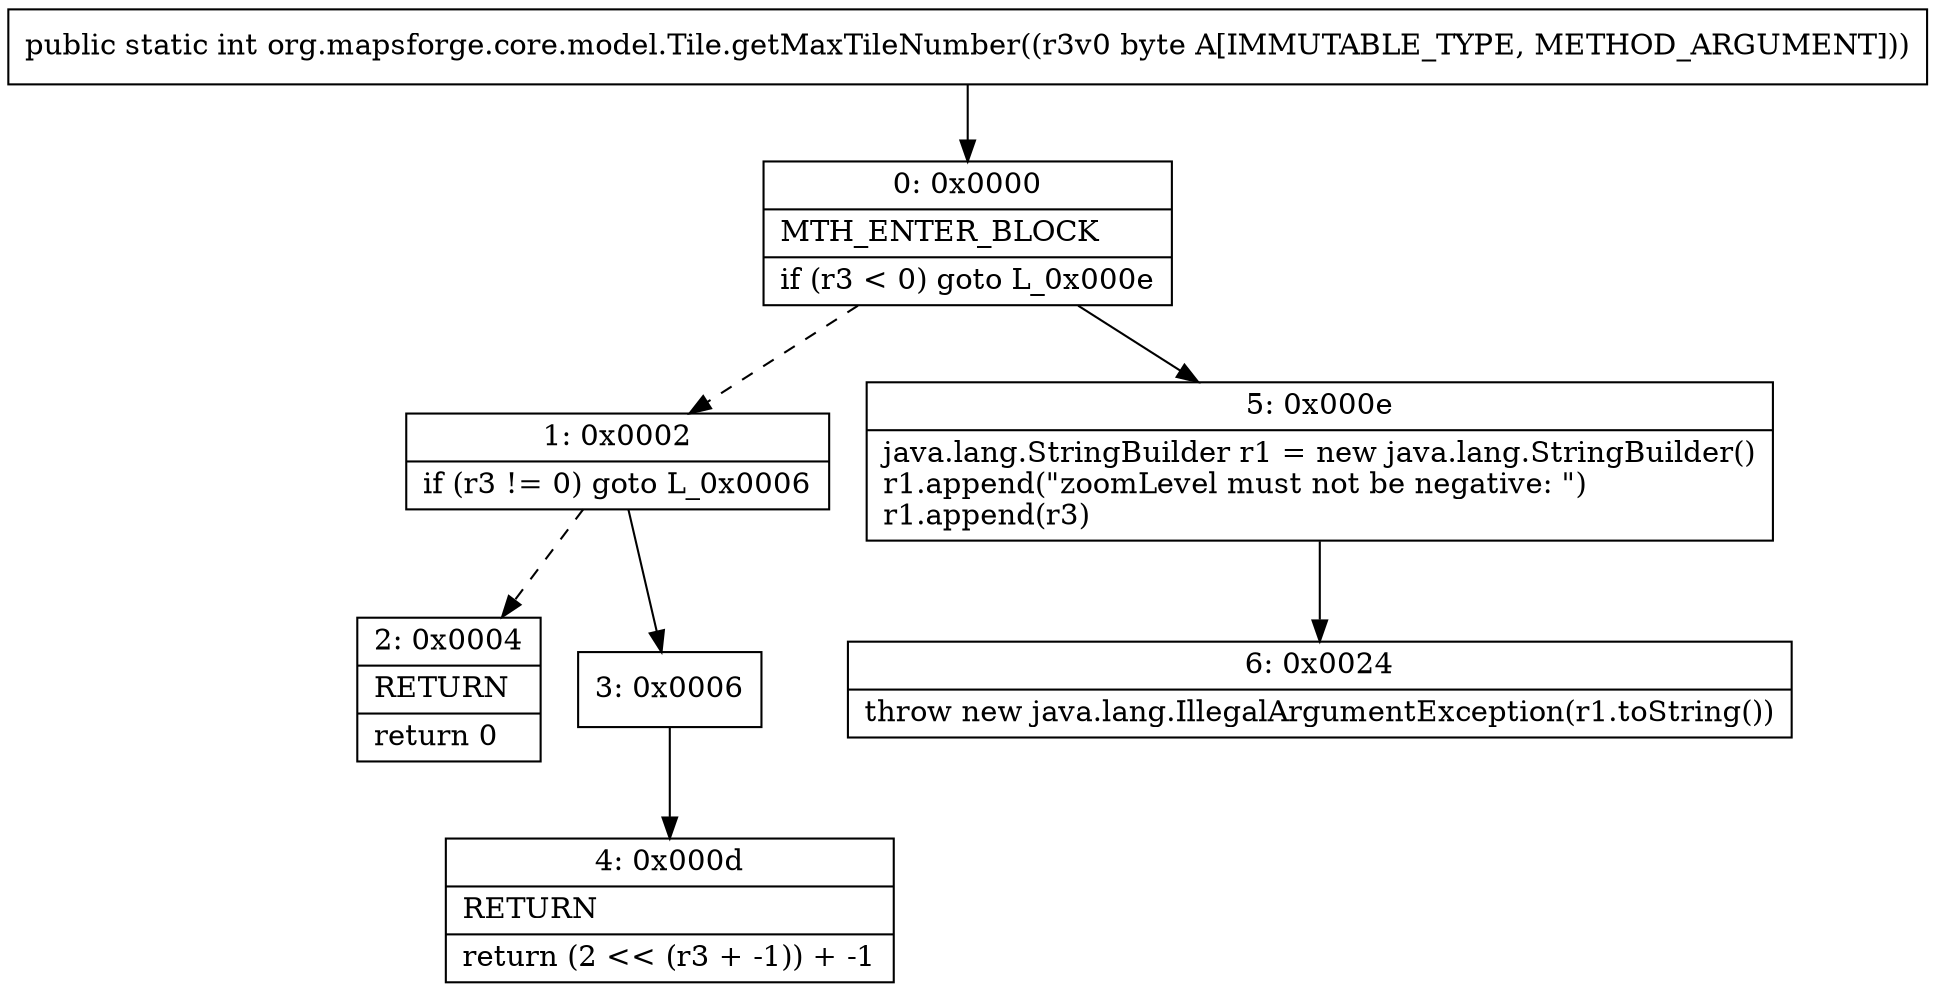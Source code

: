 digraph "CFG fororg.mapsforge.core.model.Tile.getMaxTileNumber(B)I" {
Node_0 [shape=record,label="{0\:\ 0x0000|MTH_ENTER_BLOCK\l|if (r3 \< 0) goto L_0x000e\l}"];
Node_1 [shape=record,label="{1\:\ 0x0002|if (r3 != 0) goto L_0x0006\l}"];
Node_2 [shape=record,label="{2\:\ 0x0004|RETURN\l|return 0\l}"];
Node_3 [shape=record,label="{3\:\ 0x0006}"];
Node_4 [shape=record,label="{4\:\ 0x000d|RETURN\l|return (2 \<\< (r3 + \-1)) + \-1\l}"];
Node_5 [shape=record,label="{5\:\ 0x000e|java.lang.StringBuilder r1 = new java.lang.StringBuilder()\lr1.append(\"zoomLevel must not be negative: \")\lr1.append(r3)\l}"];
Node_6 [shape=record,label="{6\:\ 0x0024|throw new java.lang.IllegalArgumentException(r1.toString())\l}"];
MethodNode[shape=record,label="{public static int org.mapsforge.core.model.Tile.getMaxTileNumber((r3v0 byte A[IMMUTABLE_TYPE, METHOD_ARGUMENT])) }"];
MethodNode -> Node_0;
Node_0 -> Node_1[style=dashed];
Node_0 -> Node_5;
Node_1 -> Node_2[style=dashed];
Node_1 -> Node_3;
Node_3 -> Node_4;
Node_5 -> Node_6;
}

